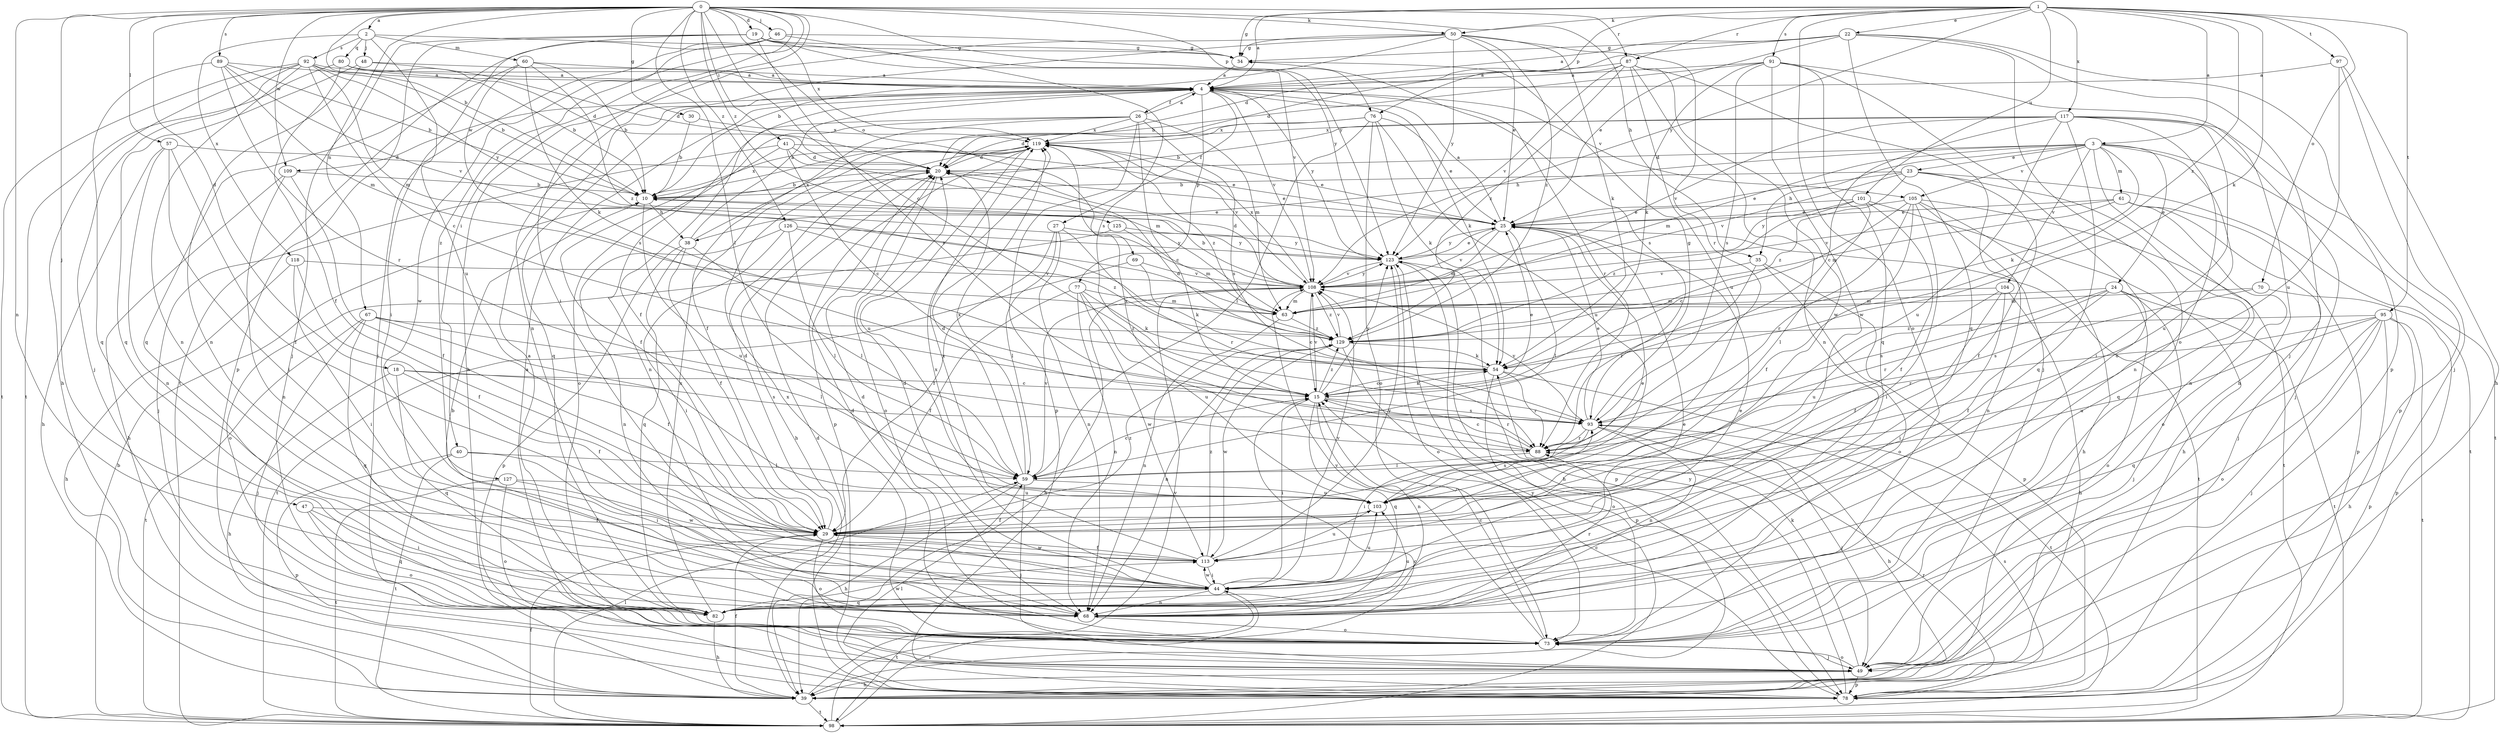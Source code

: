 strict digraph  {
0;
1;
2;
3;
4;
10;
15;
18;
19;
20;
22;
23;
24;
25;
26;
27;
29;
30;
34;
35;
38;
39;
40;
41;
44;
46;
47;
48;
49;
50;
54;
57;
59;
60;
61;
63;
67;
68;
69;
70;
73;
76;
77;
78;
80;
82;
87;
88;
89;
91;
92;
93;
95;
97;
98;
101;
103;
104;
105;
108;
109;
113;
117;
118;
119;
123;
125;
126;
127;
129;
0 -> 2  [label=a];
0 -> 10  [label=b];
0 -> 15  [label=c];
0 -> 18  [label=d];
0 -> 19  [label=d];
0 -> 30  [label=g];
0 -> 35  [label=h];
0 -> 40  [label=i];
0 -> 41  [label=i];
0 -> 44  [label=i];
0 -> 46  [label=j];
0 -> 47  [label=j];
0 -> 50  [label=k];
0 -> 57  [label=l];
0 -> 59  [label=l];
0 -> 67  [label=n];
0 -> 68  [label=n];
0 -> 69  [label=o];
0 -> 76  [label=p];
0 -> 87  [label=r];
0 -> 89  [label=s];
0 -> 109  [label=w];
0 -> 123  [label=y];
0 -> 125  [label=z];
0 -> 126  [label=z];
0 -> 127  [label=z];
1 -> 3  [label=a];
1 -> 4  [label=a];
1 -> 22  [label=e];
1 -> 34  [label=g];
1 -> 50  [label=k];
1 -> 54  [label=k];
1 -> 70  [label=o];
1 -> 73  [label=o];
1 -> 76  [label=p];
1 -> 87  [label=r];
1 -> 91  [label=s];
1 -> 95  [label=t];
1 -> 97  [label=t];
1 -> 101  [label=u];
1 -> 117  [label=x];
1 -> 123  [label=y];
1 -> 129  [label=z];
2 -> 34  [label=g];
2 -> 48  [label=j];
2 -> 60  [label=m];
2 -> 80  [label=q];
2 -> 92  [label=s];
2 -> 103  [label=u];
2 -> 118  [label=x];
3 -> 20  [label=d];
3 -> 23  [label=e];
3 -> 24  [label=e];
3 -> 35  [label=h];
3 -> 38  [label=h];
3 -> 54  [label=k];
3 -> 61  [label=m];
3 -> 63  [label=m];
3 -> 68  [label=n];
3 -> 98  [label=t];
3 -> 103  [label=u];
3 -> 104  [label=v];
3 -> 105  [label=v];
4 -> 26  [label=f];
4 -> 27  [label=f];
4 -> 29  [label=f];
4 -> 54  [label=k];
4 -> 77  [label=p];
4 -> 82  [label=q];
4 -> 88  [label=r];
4 -> 105  [label=v];
4 -> 108  [label=v];
4 -> 109  [label=w];
4 -> 123  [label=y];
10 -> 25  [label=e];
10 -> 38  [label=h];
10 -> 103  [label=u];
10 -> 119  [label=x];
15 -> 25  [label=e];
15 -> 44  [label=i];
15 -> 54  [label=k];
15 -> 68  [label=n];
15 -> 82  [label=q];
15 -> 88  [label=r];
15 -> 93  [label=s];
15 -> 108  [label=v];
15 -> 123  [label=y];
15 -> 129  [label=z];
18 -> 15  [label=c];
18 -> 29  [label=f];
18 -> 39  [label=h];
18 -> 82  [label=q];
18 -> 93  [label=s];
19 -> 34  [label=g];
19 -> 44  [label=i];
19 -> 49  [label=j];
19 -> 78  [label=p];
19 -> 88  [label=r];
19 -> 108  [label=v];
19 -> 119  [label=x];
19 -> 123  [label=y];
20 -> 10  [label=b];
20 -> 25  [label=e];
20 -> 39  [label=h];
20 -> 73  [label=o];
22 -> 4  [label=a];
22 -> 20  [label=d];
22 -> 25  [label=e];
22 -> 34  [label=g];
22 -> 49  [label=j];
22 -> 73  [label=o];
22 -> 78  [label=p];
22 -> 82  [label=q];
23 -> 10  [label=b];
23 -> 25  [label=e];
23 -> 29  [label=f];
23 -> 82  [label=q];
23 -> 98  [label=t];
23 -> 108  [label=v];
23 -> 129  [label=z];
24 -> 29  [label=f];
24 -> 49  [label=j];
24 -> 63  [label=m];
24 -> 73  [label=o];
24 -> 88  [label=r];
24 -> 93  [label=s];
24 -> 98  [label=t];
25 -> 4  [label=a];
25 -> 59  [label=l];
25 -> 63  [label=m];
25 -> 98  [label=t];
25 -> 108  [label=v];
25 -> 123  [label=y];
26 -> 4  [label=a];
26 -> 15  [label=c];
26 -> 29  [label=f];
26 -> 63  [label=m];
26 -> 68  [label=n];
26 -> 73  [label=o];
26 -> 78  [label=p];
26 -> 93  [label=s];
26 -> 119  [label=x];
27 -> 29  [label=f];
27 -> 59  [label=l];
27 -> 68  [label=n];
27 -> 88  [label=r];
27 -> 123  [label=y];
29 -> 20  [label=d];
29 -> 25  [label=e];
29 -> 73  [label=o];
29 -> 113  [label=w];
29 -> 129  [label=z];
30 -> 10  [label=b];
30 -> 119  [label=x];
34 -> 4  [label=a];
34 -> 93  [label=s];
35 -> 73  [label=o];
35 -> 78  [label=p];
35 -> 88  [label=r];
35 -> 108  [label=v];
38 -> 4  [label=a];
38 -> 29  [label=f];
38 -> 59  [label=l];
38 -> 78  [label=p];
38 -> 82  [label=q];
38 -> 119  [label=x];
39 -> 29  [label=f];
39 -> 98  [label=t];
39 -> 108  [label=v];
40 -> 44  [label=i];
40 -> 59  [label=l];
40 -> 78  [label=p];
40 -> 98  [label=t];
41 -> 15  [label=c];
41 -> 20  [label=d];
41 -> 25  [label=e];
41 -> 29  [label=f];
41 -> 49  [label=j];
41 -> 63  [label=m];
44 -> 20  [label=d];
44 -> 25  [label=e];
44 -> 68  [label=n];
44 -> 82  [label=q];
44 -> 98  [label=t];
44 -> 103  [label=u];
44 -> 108  [label=v];
44 -> 113  [label=w];
44 -> 119  [label=x];
46 -> 34  [label=g];
46 -> 49  [label=j];
46 -> 93  [label=s];
46 -> 98  [label=t];
46 -> 113  [label=w];
47 -> 29  [label=f];
47 -> 44  [label=i];
47 -> 73  [label=o];
47 -> 82  [label=q];
48 -> 4  [label=a];
48 -> 20  [label=d];
48 -> 68  [label=n];
48 -> 82  [label=q];
49 -> 39  [label=h];
49 -> 54  [label=k];
49 -> 73  [label=o];
49 -> 78  [label=p];
50 -> 10  [label=b];
50 -> 25  [label=e];
50 -> 34  [label=g];
50 -> 39  [label=h];
50 -> 54  [label=k];
50 -> 68  [label=n];
50 -> 88  [label=r];
50 -> 123  [label=y];
50 -> 129  [label=z];
54 -> 15  [label=c];
54 -> 20  [label=d];
54 -> 73  [label=o];
54 -> 88  [label=r];
54 -> 98  [label=t];
57 -> 20  [label=d];
57 -> 29  [label=f];
57 -> 39  [label=h];
57 -> 44  [label=i];
57 -> 68  [label=n];
59 -> 15  [label=c];
59 -> 20  [label=d];
59 -> 39  [label=h];
59 -> 49  [label=j];
59 -> 103  [label=u];
59 -> 108  [label=v];
59 -> 119  [label=x];
60 -> 4  [label=a];
60 -> 10  [label=b];
60 -> 54  [label=k];
60 -> 82  [label=q];
60 -> 93  [label=s];
60 -> 129  [label=z];
61 -> 25  [label=e];
61 -> 49  [label=j];
61 -> 63  [label=m];
61 -> 73  [label=o];
61 -> 78  [label=p];
61 -> 108  [label=v];
63 -> 68  [label=n];
63 -> 129  [label=z];
67 -> 29  [label=f];
67 -> 49  [label=j];
67 -> 59  [label=l];
67 -> 82  [label=q];
67 -> 98  [label=t];
67 -> 129  [label=z];
68 -> 10  [label=b];
68 -> 20  [label=d];
68 -> 73  [label=o];
68 -> 88  [label=r];
68 -> 103  [label=u];
69 -> 54  [label=k];
69 -> 98  [label=t];
69 -> 108  [label=v];
70 -> 63  [label=m];
70 -> 78  [label=p];
70 -> 93  [label=s];
73 -> 4  [label=a];
73 -> 15  [label=c];
73 -> 20  [label=d];
73 -> 49  [label=j];
73 -> 108  [label=v];
73 -> 119  [label=x];
76 -> 20  [label=d];
76 -> 25  [label=e];
76 -> 54  [label=k];
76 -> 59  [label=l];
76 -> 73  [label=o];
76 -> 103  [label=u];
76 -> 119  [label=x];
77 -> 29  [label=f];
77 -> 54  [label=k];
77 -> 63  [label=m];
77 -> 68  [label=n];
77 -> 103  [label=u];
77 -> 113  [label=w];
78 -> 15  [label=c];
78 -> 20  [label=d];
78 -> 59  [label=l];
78 -> 88  [label=r];
78 -> 93  [label=s];
78 -> 123  [label=y];
80 -> 4  [label=a];
80 -> 10  [label=b];
80 -> 20  [label=d];
80 -> 29  [label=f];
80 -> 98  [label=t];
82 -> 4  [label=a];
82 -> 25  [label=e];
82 -> 39  [label=h];
82 -> 113  [label=w];
82 -> 119  [label=x];
87 -> 4  [label=a];
87 -> 20  [label=d];
87 -> 49  [label=j];
87 -> 68  [label=n];
87 -> 103  [label=u];
87 -> 108  [label=v];
87 -> 113  [label=w];
87 -> 129  [label=z];
88 -> 15  [label=c];
88 -> 59  [label=l];
88 -> 119  [label=x];
89 -> 4  [label=a];
89 -> 10  [label=b];
89 -> 63  [label=m];
89 -> 82  [label=q];
89 -> 88  [label=r];
89 -> 108  [label=v];
91 -> 4  [label=a];
91 -> 10  [label=b];
91 -> 39  [label=h];
91 -> 54  [label=k];
91 -> 73  [label=o];
91 -> 82  [label=q];
91 -> 93  [label=s];
91 -> 113  [label=w];
92 -> 4  [label=a];
92 -> 10  [label=b];
92 -> 15  [label=c];
92 -> 39  [label=h];
92 -> 49  [label=j];
92 -> 63  [label=m];
92 -> 68  [label=n];
92 -> 98  [label=t];
92 -> 123  [label=y];
93 -> 25  [label=e];
93 -> 34  [label=g];
93 -> 39  [label=h];
93 -> 44  [label=i];
93 -> 49  [label=j];
93 -> 68  [label=n];
93 -> 88  [label=r];
93 -> 108  [label=v];
95 -> 39  [label=h];
95 -> 49  [label=j];
95 -> 73  [label=o];
95 -> 78  [label=p];
95 -> 82  [label=q];
95 -> 88  [label=r];
95 -> 98  [label=t];
95 -> 103  [label=u];
95 -> 129  [label=z];
97 -> 4  [label=a];
97 -> 39  [label=h];
97 -> 49  [label=j];
97 -> 103  [label=u];
98 -> 10  [label=b];
98 -> 15  [label=c];
98 -> 29  [label=f];
98 -> 44  [label=i];
98 -> 59  [label=l];
98 -> 123  [label=y];
101 -> 25  [label=e];
101 -> 29  [label=f];
101 -> 39  [label=h];
101 -> 59  [label=l];
101 -> 123  [label=y];
101 -> 129  [label=z];
103 -> 29  [label=f];
103 -> 93  [label=s];
104 -> 29  [label=f];
104 -> 39  [label=h];
104 -> 44  [label=i];
104 -> 63  [label=m];
104 -> 103  [label=u];
105 -> 15  [label=c];
105 -> 25  [label=e];
105 -> 29  [label=f];
105 -> 39  [label=h];
105 -> 44  [label=i];
105 -> 68  [label=n];
105 -> 88  [label=r];
105 -> 98  [label=t];
108 -> 10  [label=b];
108 -> 15  [label=c];
108 -> 20  [label=d];
108 -> 39  [label=h];
108 -> 63  [label=m];
108 -> 119  [label=x];
108 -> 123  [label=y];
108 -> 129  [label=z];
109 -> 10  [label=b];
109 -> 29  [label=f];
109 -> 39  [label=h];
109 -> 68  [label=n];
113 -> 29  [label=f];
113 -> 44  [label=i];
113 -> 103  [label=u];
113 -> 119  [label=x];
113 -> 123  [label=y];
113 -> 129  [label=z];
117 -> 10  [label=b];
117 -> 15  [label=c];
117 -> 44  [label=i];
117 -> 49  [label=j];
117 -> 68  [label=n];
117 -> 78  [label=p];
117 -> 82  [label=q];
117 -> 103  [label=u];
117 -> 108  [label=v];
117 -> 119  [label=x];
118 -> 29  [label=f];
118 -> 39  [label=h];
118 -> 44  [label=i];
118 -> 108  [label=v];
119 -> 20  [label=d];
119 -> 25  [label=e];
119 -> 78  [label=p];
119 -> 103  [label=u];
119 -> 108  [label=v];
119 -> 129  [label=z];
123 -> 25  [label=e];
123 -> 39  [label=h];
123 -> 73  [label=o];
123 -> 78  [label=p];
123 -> 108  [label=v];
125 -> 63  [label=m];
125 -> 73  [label=o];
125 -> 123  [label=y];
126 -> 44  [label=i];
126 -> 59  [label=l];
126 -> 68  [label=n];
126 -> 123  [label=y];
126 -> 129  [label=z];
127 -> 73  [label=o];
127 -> 98  [label=t];
127 -> 103  [label=u];
127 -> 113  [label=w];
129 -> 54  [label=k];
129 -> 68  [label=n];
129 -> 78  [label=p];
129 -> 108  [label=v];
129 -> 113  [label=w];
}

